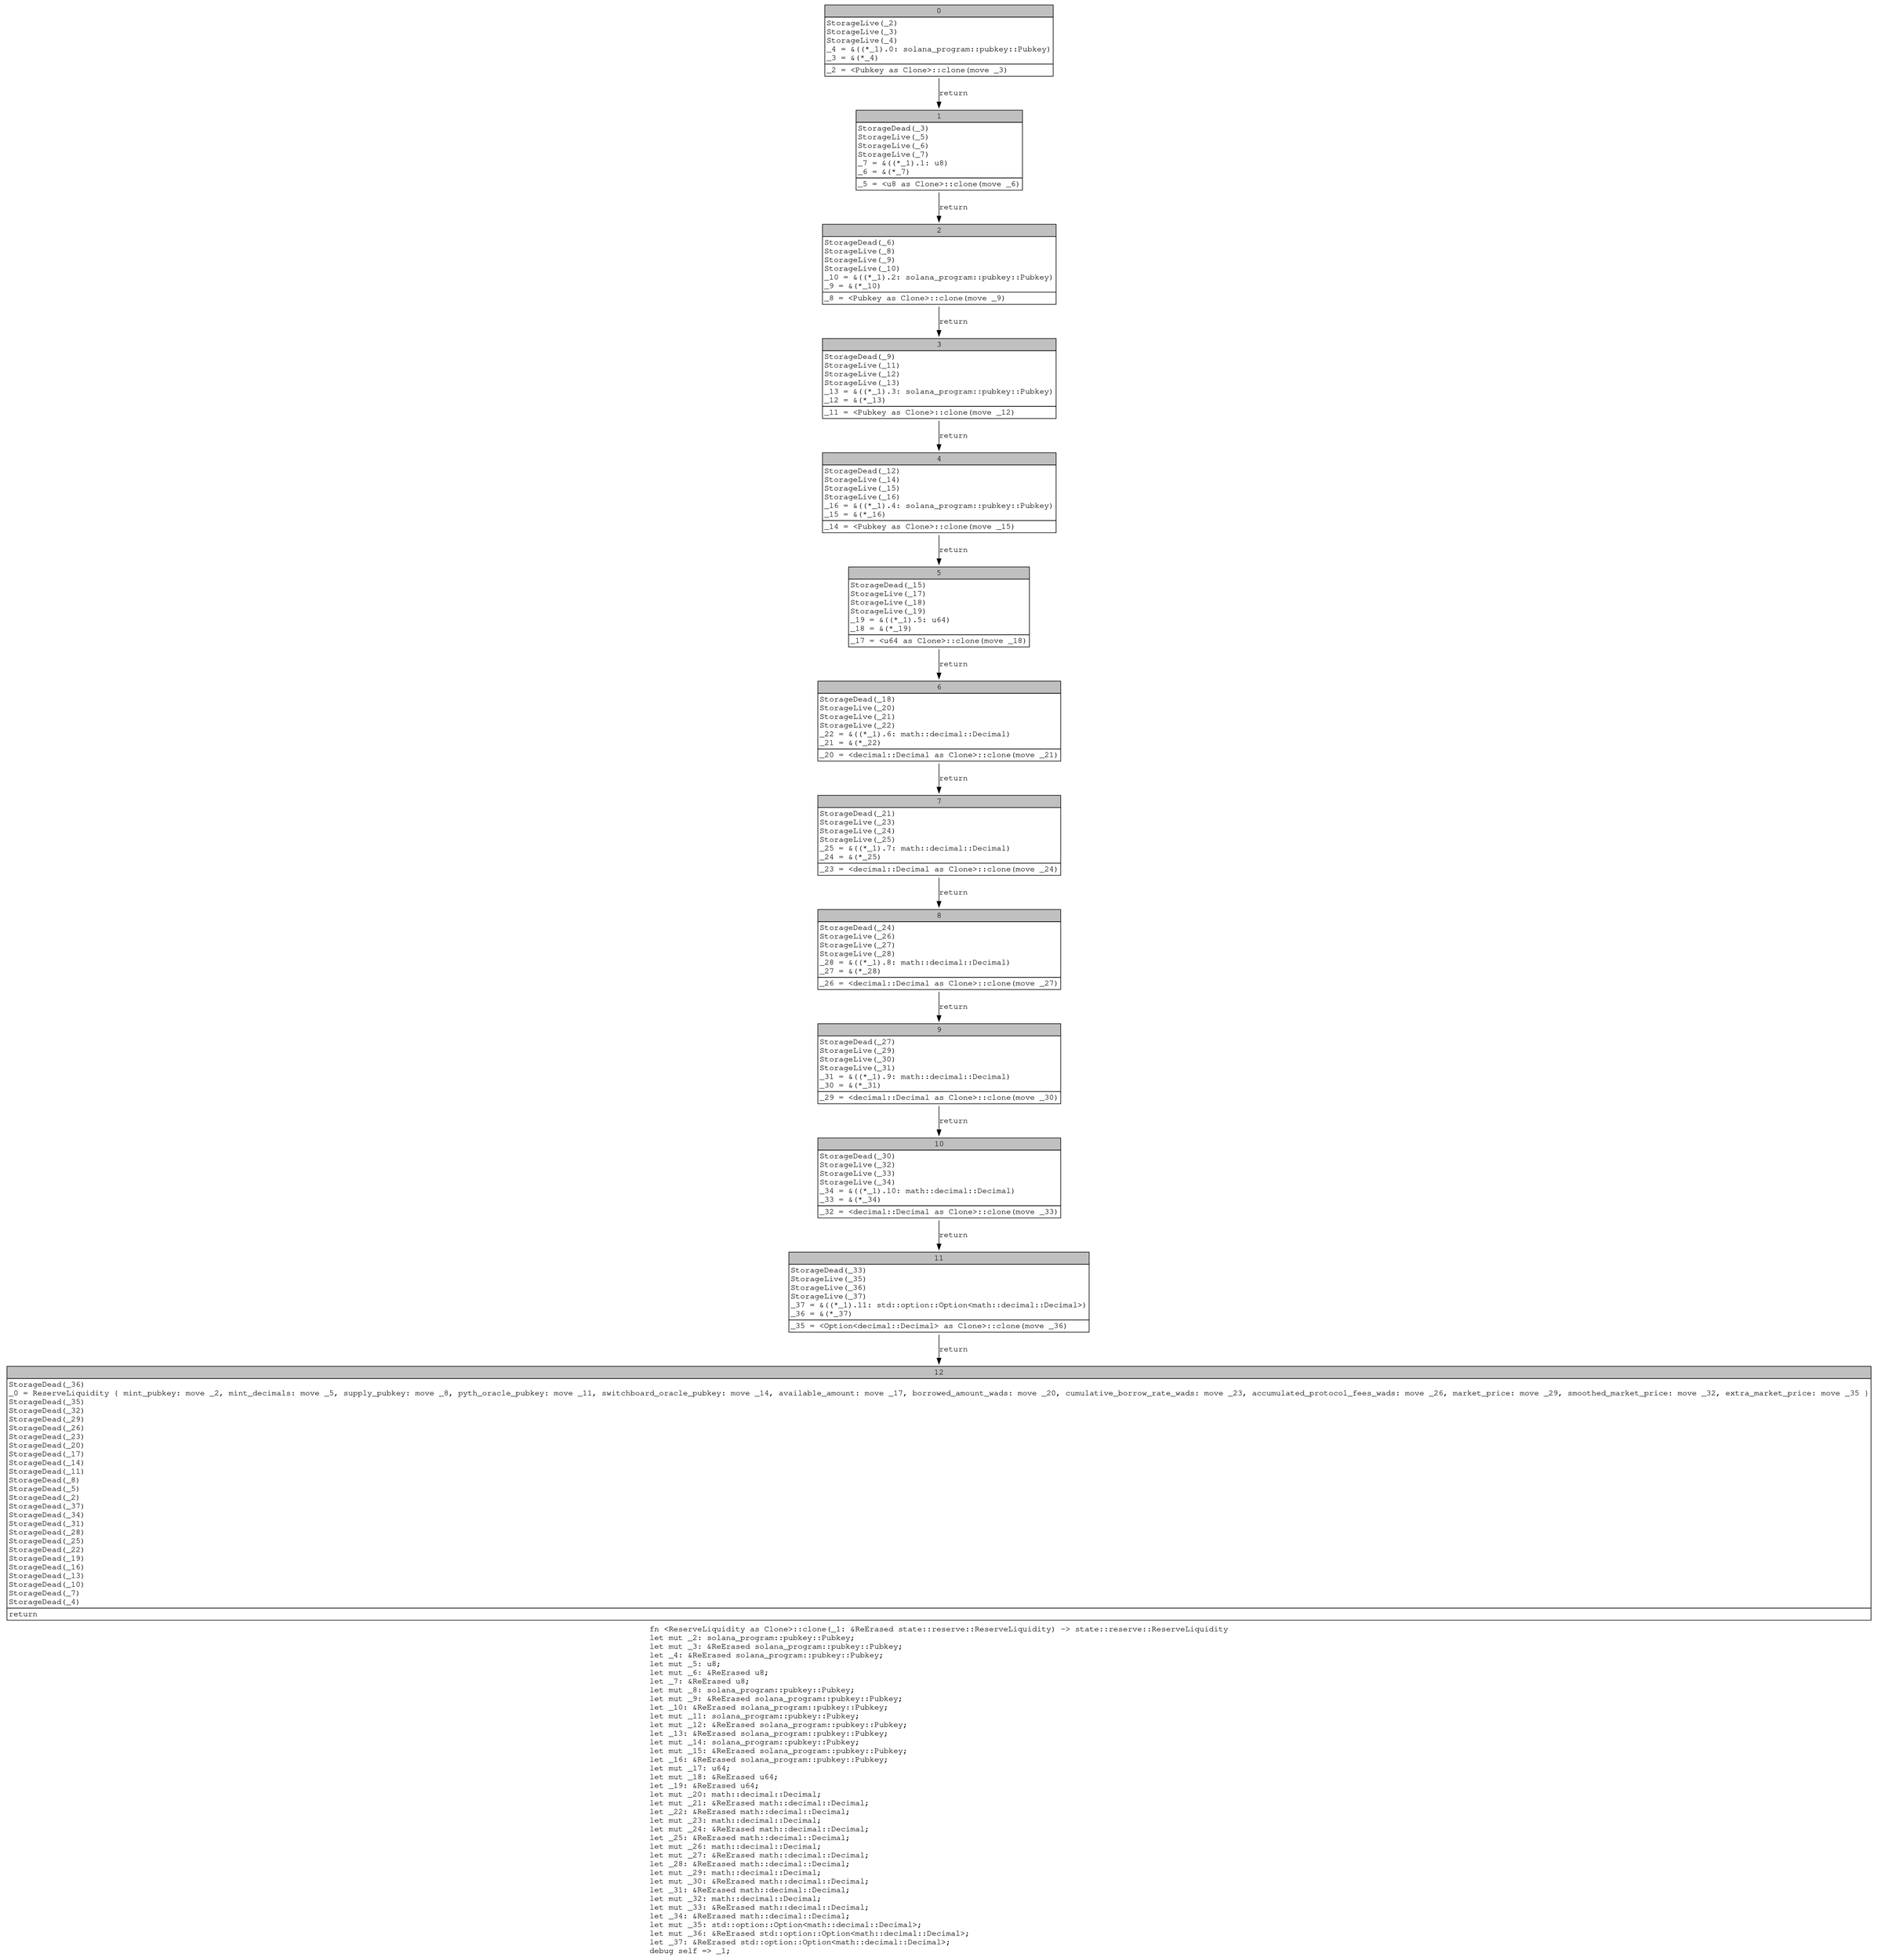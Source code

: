 digraph Mir_0_2329 {
    graph [fontname="Courier, monospace"];
    node [fontname="Courier, monospace"];
    edge [fontname="Courier, monospace"];
    label=<fn &lt;ReserveLiquidity as Clone&gt;::clone(_1: &amp;ReErased state::reserve::ReserveLiquidity) -&gt; state::reserve::ReserveLiquidity<br align="left"/>let mut _2: solana_program::pubkey::Pubkey;<br align="left"/>let mut _3: &amp;ReErased solana_program::pubkey::Pubkey;<br align="left"/>let _4: &amp;ReErased solana_program::pubkey::Pubkey;<br align="left"/>let mut _5: u8;<br align="left"/>let mut _6: &amp;ReErased u8;<br align="left"/>let _7: &amp;ReErased u8;<br align="left"/>let mut _8: solana_program::pubkey::Pubkey;<br align="left"/>let mut _9: &amp;ReErased solana_program::pubkey::Pubkey;<br align="left"/>let _10: &amp;ReErased solana_program::pubkey::Pubkey;<br align="left"/>let mut _11: solana_program::pubkey::Pubkey;<br align="left"/>let mut _12: &amp;ReErased solana_program::pubkey::Pubkey;<br align="left"/>let _13: &amp;ReErased solana_program::pubkey::Pubkey;<br align="left"/>let mut _14: solana_program::pubkey::Pubkey;<br align="left"/>let mut _15: &amp;ReErased solana_program::pubkey::Pubkey;<br align="left"/>let _16: &amp;ReErased solana_program::pubkey::Pubkey;<br align="left"/>let mut _17: u64;<br align="left"/>let mut _18: &amp;ReErased u64;<br align="left"/>let _19: &amp;ReErased u64;<br align="left"/>let mut _20: math::decimal::Decimal;<br align="left"/>let mut _21: &amp;ReErased math::decimal::Decimal;<br align="left"/>let _22: &amp;ReErased math::decimal::Decimal;<br align="left"/>let mut _23: math::decimal::Decimal;<br align="left"/>let mut _24: &amp;ReErased math::decimal::Decimal;<br align="left"/>let _25: &amp;ReErased math::decimal::Decimal;<br align="left"/>let mut _26: math::decimal::Decimal;<br align="left"/>let mut _27: &amp;ReErased math::decimal::Decimal;<br align="left"/>let _28: &amp;ReErased math::decimal::Decimal;<br align="left"/>let mut _29: math::decimal::Decimal;<br align="left"/>let mut _30: &amp;ReErased math::decimal::Decimal;<br align="left"/>let _31: &amp;ReErased math::decimal::Decimal;<br align="left"/>let mut _32: math::decimal::Decimal;<br align="left"/>let mut _33: &amp;ReErased math::decimal::Decimal;<br align="left"/>let _34: &amp;ReErased math::decimal::Decimal;<br align="left"/>let mut _35: std::option::Option&lt;math::decimal::Decimal&gt;;<br align="left"/>let mut _36: &amp;ReErased std::option::Option&lt;math::decimal::Decimal&gt;;<br align="left"/>let _37: &amp;ReErased std::option::Option&lt;math::decimal::Decimal&gt;;<br align="left"/>debug self =&gt; _1;<br align="left"/>>;
    bb0__0_2329 [shape="none", label=<<table border="0" cellborder="1" cellspacing="0"><tr><td bgcolor="gray" align="center" colspan="1">0</td></tr><tr><td align="left" balign="left">StorageLive(_2)<br/>StorageLive(_3)<br/>StorageLive(_4)<br/>_4 = &amp;((*_1).0: solana_program::pubkey::Pubkey)<br/>_3 = &amp;(*_4)<br/></td></tr><tr><td align="left">_2 = &lt;Pubkey as Clone&gt;::clone(move _3)</td></tr></table>>];
    bb1__0_2329 [shape="none", label=<<table border="0" cellborder="1" cellspacing="0"><tr><td bgcolor="gray" align="center" colspan="1">1</td></tr><tr><td align="left" balign="left">StorageDead(_3)<br/>StorageLive(_5)<br/>StorageLive(_6)<br/>StorageLive(_7)<br/>_7 = &amp;((*_1).1: u8)<br/>_6 = &amp;(*_7)<br/></td></tr><tr><td align="left">_5 = &lt;u8 as Clone&gt;::clone(move _6)</td></tr></table>>];
    bb2__0_2329 [shape="none", label=<<table border="0" cellborder="1" cellspacing="0"><tr><td bgcolor="gray" align="center" colspan="1">2</td></tr><tr><td align="left" balign="left">StorageDead(_6)<br/>StorageLive(_8)<br/>StorageLive(_9)<br/>StorageLive(_10)<br/>_10 = &amp;((*_1).2: solana_program::pubkey::Pubkey)<br/>_9 = &amp;(*_10)<br/></td></tr><tr><td align="left">_8 = &lt;Pubkey as Clone&gt;::clone(move _9)</td></tr></table>>];
    bb3__0_2329 [shape="none", label=<<table border="0" cellborder="1" cellspacing="0"><tr><td bgcolor="gray" align="center" colspan="1">3</td></tr><tr><td align="left" balign="left">StorageDead(_9)<br/>StorageLive(_11)<br/>StorageLive(_12)<br/>StorageLive(_13)<br/>_13 = &amp;((*_1).3: solana_program::pubkey::Pubkey)<br/>_12 = &amp;(*_13)<br/></td></tr><tr><td align="left">_11 = &lt;Pubkey as Clone&gt;::clone(move _12)</td></tr></table>>];
    bb4__0_2329 [shape="none", label=<<table border="0" cellborder="1" cellspacing="0"><tr><td bgcolor="gray" align="center" colspan="1">4</td></tr><tr><td align="left" balign="left">StorageDead(_12)<br/>StorageLive(_14)<br/>StorageLive(_15)<br/>StorageLive(_16)<br/>_16 = &amp;((*_1).4: solana_program::pubkey::Pubkey)<br/>_15 = &amp;(*_16)<br/></td></tr><tr><td align="left">_14 = &lt;Pubkey as Clone&gt;::clone(move _15)</td></tr></table>>];
    bb5__0_2329 [shape="none", label=<<table border="0" cellborder="1" cellspacing="0"><tr><td bgcolor="gray" align="center" colspan="1">5</td></tr><tr><td align="left" balign="left">StorageDead(_15)<br/>StorageLive(_17)<br/>StorageLive(_18)<br/>StorageLive(_19)<br/>_19 = &amp;((*_1).5: u64)<br/>_18 = &amp;(*_19)<br/></td></tr><tr><td align="left">_17 = &lt;u64 as Clone&gt;::clone(move _18)</td></tr></table>>];
    bb6__0_2329 [shape="none", label=<<table border="0" cellborder="1" cellspacing="0"><tr><td bgcolor="gray" align="center" colspan="1">6</td></tr><tr><td align="left" balign="left">StorageDead(_18)<br/>StorageLive(_20)<br/>StorageLive(_21)<br/>StorageLive(_22)<br/>_22 = &amp;((*_1).6: math::decimal::Decimal)<br/>_21 = &amp;(*_22)<br/></td></tr><tr><td align="left">_20 = &lt;decimal::Decimal as Clone&gt;::clone(move _21)</td></tr></table>>];
    bb7__0_2329 [shape="none", label=<<table border="0" cellborder="1" cellspacing="0"><tr><td bgcolor="gray" align="center" colspan="1">7</td></tr><tr><td align="left" balign="left">StorageDead(_21)<br/>StorageLive(_23)<br/>StorageLive(_24)<br/>StorageLive(_25)<br/>_25 = &amp;((*_1).7: math::decimal::Decimal)<br/>_24 = &amp;(*_25)<br/></td></tr><tr><td align="left">_23 = &lt;decimal::Decimal as Clone&gt;::clone(move _24)</td></tr></table>>];
    bb8__0_2329 [shape="none", label=<<table border="0" cellborder="1" cellspacing="0"><tr><td bgcolor="gray" align="center" colspan="1">8</td></tr><tr><td align="left" balign="left">StorageDead(_24)<br/>StorageLive(_26)<br/>StorageLive(_27)<br/>StorageLive(_28)<br/>_28 = &amp;((*_1).8: math::decimal::Decimal)<br/>_27 = &amp;(*_28)<br/></td></tr><tr><td align="left">_26 = &lt;decimal::Decimal as Clone&gt;::clone(move _27)</td></tr></table>>];
    bb9__0_2329 [shape="none", label=<<table border="0" cellborder="1" cellspacing="0"><tr><td bgcolor="gray" align="center" colspan="1">9</td></tr><tr><td align="left" balign="left">StorageDead(_27)<br/>StorageLive(_29)<br/>StorageLive(_30)<br/>StorageLive(_31)<br/>_31 = &amp;((*_1).9: math::decimal::Decimal)<br/>_30 = &amp;(*_31)<br/></td></tr><tr><td align="left">_29 = &lt;decimal::Decimal as Clone&gt;::clone(move _30)</td></tr></table>>];
    bb10__0_2329 [shape="none", label=<<table border="0" cellborder="1" cellspacing="0"><tr><td bgcolor="gray" align="center" colspan="1">10</td></tr><tr><td align="left" balign="left">StorageDead(_30)<br/>StorageLive(_32)<br/>StorageLive(_33)<br/>StorageLive(_34)<br/>_34 = &amp;((*_1).10: math::decimal::Decimal)<br/>_33 = &amp;(*_34)<br/></td></tr><tr><td align="left">_32 = &lt;decimal::Decimal as Clone&gt;::clone(move _33)</td></tr></table>>];
    bb11__0_2329 [shape="none", label=<<table border="0" cellborder="1" cellspacing="0"><tr><td bgcolor="gray" align="center" colspan="1">11</td></tr><tr><td align="left" balign="left">StorageDead(_33)<br/>StorageLive(_35)<br/>StorageLive(_36)<br/>StorageLive(_37)<br/>_37 = &amp;((*_1).11: std::option::Option&lt;math::decimal::Decimal&gt;)<br/>_36 = &amp;(*_37)<br/></td></tr><tr><td align="left">_35 = &lt;Option&lt;decimal::Decimal&gt; as Clone&gt;::clone(move _36)</td></tr></table>>];
    bb12__0_2329 [shape="none", label=<<table border="0" cellborder="1" cellspacing="0"><tr><td bgcolor="gray" align="center" colspan="1">12</td></tr><tr><td align="left" balign="left">StorageDead(_36)<br/>_0 = ReserveLiquidity { mint_pubkey: move _2, mint_decimals: move _5, supply_pubkey: move _8, pyth_oracle_pubkey: move _11, switchboard_oracle_pubkey: move _14, available_amount: move _17, borrowed_amount_wads: move _20, cumulative_borrow_rate_wads: move _23, accumulated_protocol_fees_wads: move _26, market_price: move _29, smoothed_market_price: move _32, extra_market_price: move _35 }<br/>StorageDead(_35)<br/>StorageDead(_32)<br/>StorageDead(_29)<br/>StorageDead(_26)<br/>StorageDead(_23)<br/>StorageDead(_20)<br/>StorageDead(_17)<br/>StorageDead(_14)<br/>StorageDead(_11)<br/>StorageDead(_8)<br/>StorageDead(_5)<br/>StorageDead(_2)<br/>StorageDead(_37)<br/>StorageDead(_34)<br/>StorageDead(_31)<br/>StorageDead(_28)<br/>StorageDead(_25)<br/>StorageDead(_22)<br/>StorageDead(_19)<br/>StorageDead(_16)<br/>StorageDead(_13)<br/>StorageDead(_10)<br/>StorageDead(_7)<br/>StorageDead(_4)<br/></td></tr><tr><td align="left">return</td></tr></table>>];
    bb0__0_2329 -> bb1__0_2329 [label="return"];
    bb1__0_2329 -> bb2__0_2329 [label="return"];
    bb2__0_2329 -> bb3__0_2329 [label="return"];
    bb3__0_2329 -> bb4__0_2329 [label="return"];
    bb4__0_2329 -> bb5__0_2329 [label="return"];
    bb5__0_2329 -> bb6__0_2329 [label="return"];
    bb6__0_2329 -> bb7__0_2329 [label="return"];
    bb7__0_2329 -> bb8__0_2329 [label="return"];
    bb8__0_2329 -> bb9__0_2329 [label="return"];
    bb9__0_2329 -> bb10__0_2329 [label="return"];
    bb10__0_2329 -> bb11__0_2329 [label="return"];
    bb11__0_2329 -> bb12__0_2329 [label="return"];
}
